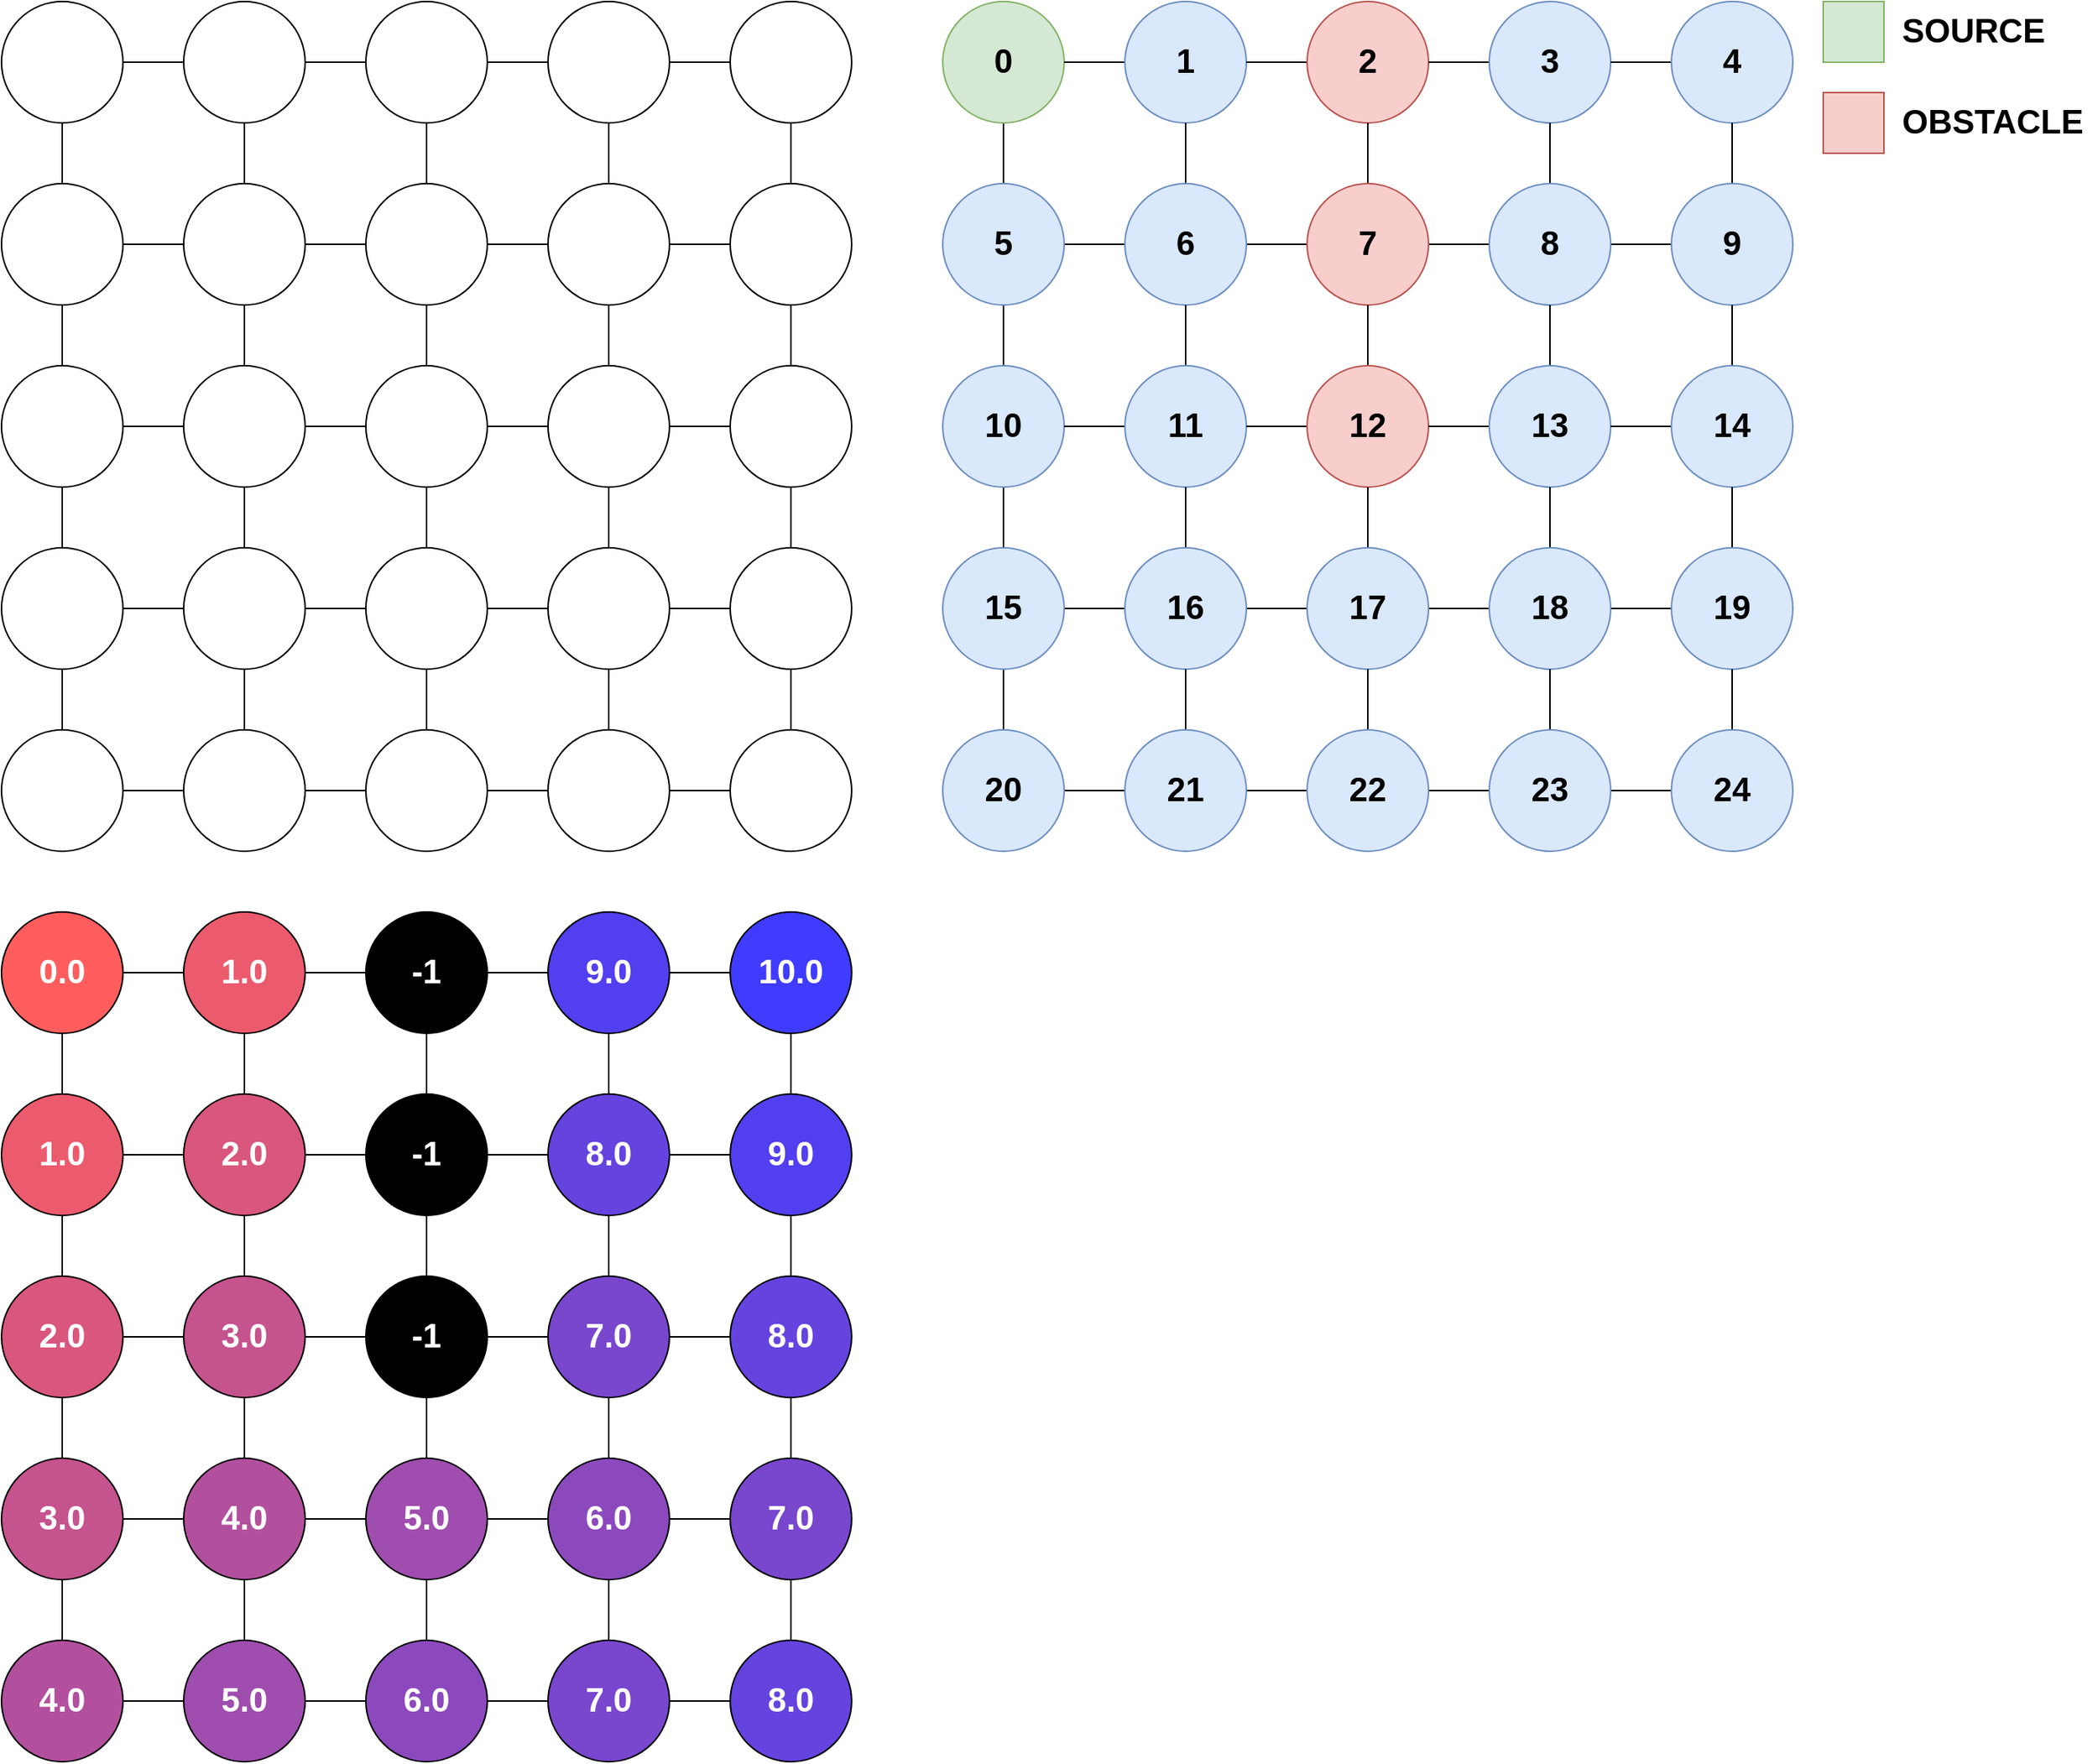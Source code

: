 <mxfile version="22.0.3" type="device">
  <diagram name="Page-1" id="qHODC6wVwx0QdkXmMvWe">
    <mxGraphModel dx="1434" dy="849" grid="1" gridSize="10" guides="1" tooltips="1" connect="1" arrows="1" fold="1" page="1" pageScale="1" pageWidth="850" pageHeight="1100" math="0" shadow="0">
      <root>
        <mxCell id="0" />
        <mxCell id="1" parent="0" />
        <mxCell id="HbMG0yRE9k60iJRPw7qJ-31" style="edgeStyle=orthogonalEdgeStyle;rounded=0;orthogonalLoop=1;jettySize=auto;html=1;endArrow=none;endFill=0;" edge="1" parent="1" source="HbMG0yRE9k60iJRPw7qJ-1" target="HbMG0yRE9k60iJRPw7qJ-6">
          <mxGeometry relative="1" as="geometry" />
        </mxCell>
        <mxCell id="HbMG0yRE9k60iJRPw7qJ-1" value="" style="ellipse;whiteSpace=wrap;html=1;aspect=fixed;" vertex="1" parent="1">
          <mxGeometry x="120" y="120" width="80" height="80" as="geometry" />
        </mxCell>
        <mxCell id="HbMG0yRE9k60iJRPw7qJ-46" style="edgeStyle=orthogonalEdgeStyle;rounded=0;orthogonalLoop=1;jettySize=auto;html=1;endArrow=none;endFill=0;" edge="1" parent="1" source="HbMG0yRE9k60iJRPw7qJ-2" target="HbMG0yRE9k60iJRPw7qJ-1">
          <mxGeometry relative="1" as="geometry" />
        </mxCell>
        <mxCell id="HbMG0yRE9k60iJRPw7qJ-2" value="" style="ellipse;whiteSpace=wrap;html=1;aspect=fixed;" vertex="1" parent="1">
          <mxGeometry x="240" y="120" width="80" height="80" as="geometry" />
        </mxCell>
        <mxCell id="HbMG0yRE9k60iJRPw7qJ-45" style="edgeStyle=orthogonalEdgeStyle;rounded=0;orthogonalLoop=1;jettySize=auto;html=1;endArrow=none;endFill=0;" edge="1" parent="1" source="HbMG0yRE9k60iJRPw7qJ-3" target="HbMG0yRE9k60iJRPw7qJ-2">
          <mxGeometry relative="1" as="geometry" />
        </mxCell>
        <mxCell id="HbMG0yRE9k60iJRPw7qJ-3" value="" style="ellipse;whiteSpace=wrap;html=1;aspect=fixed;" vertex="1" parent="1">
          <mxGeometry x="360" y="120" width="80" height="80" as="geometry" />
        </mxCell>
        <mxCell id="HbMG0yRE9k60iJRPw7qJ-44" style="edgeStyle=orthogonalEdgeStyle;rounded=0;orthogonalLoop=1;jettySize=auto;html=1;endArrow=none;endFill=0;" edge="1" parent="1" source="HbMG0yRE9k60iJRPw7qJ-4" target="HbMG0yRE9k60iJRPw7qJ-3">
          <mxGeometry relative="1" as="geometry" />
        </mxCell>
        <mxCell id="HbMG0yRE9k60iJRPw7qJ-4" value="" style="ellipse;whiteSpace=wrap;html=1;aspect=fixed;" vertex="1" parent="1">
          <mxGeometry x="480" y="120" width="80" height="80" as="geometry" />
        </mxCell>
        <mxCell id="HbMG0yRE9k60iJRPw7qJ-43" style="edgeStyle=orthogonalEdgeStyle;rounded=0;orthogonalLoop=1;jettySize=auto;html=1;endArrow=none;endFill=0;" edge="1" parent="1" source="HbMG0yRE9k60iJRPw7qJ-5" target="HbMG0yRE9k60iJRPw7qJ-4">
          <mxGeometry relative="1" as="geometry" />
        </mxCell>
        <mxCell id="HbMG0yRE9k60iJRPw7qJ-5" value="" style="ellipse;whiteSpace=wrap;html=1;aspect=fixed;" vertex="1" parent="1">
          <mxGeometry x="600" y="120" width="80" height="80" as="geometry" />
        </mxCell>
        <mxCell id="HbMG0yRE9k60iJRPw7qJ-32" style="edgeStyle=orthogonalEdgeStyle;rounded=0;orthogonalLoop=1;jettySize=auto;html=1;endArrow=none;endFill=0;" edge="1" parent="1" source="HbMG0yRE9k60iJRPw7qJ-6" target="HbMG0yRE9k60iJRPw7qJ-16">
          <mxGeometry relative="1" as="geometry" />
        </mxCell>
        <mxCell id="HbMG0yRE9k60iJRPw7qJ-47" style="edgeStyle=orthogonalEdgeStyle;rounded=0;orthogonalLoop=1;jettySize=auto;html=1;endArrow=none;endFill=0;" edge="1" parent="1" source="HbMG0yRE9k60iJRPw7qJ-6" target="HbMG0yRE9k60iJRPw7qJ-7">
          <mxGeometry relative="1" as="geometry" />
        </mxCell>
        <mxCell id="HbMG0yRE9k60iJRPw7qJ-6" value="" style="ellipse;whiteSpace=wrap;html=1;aspect=fixed;" vertex="1" parent="1">
          <mxGeometry x="120" y="240" width="80" height="80" as="geometry" />
        </mxCell>
        <mxCell id="HbMG0yRE9k60iJRPw7qJ-48" style="edgeStyle=orthogonalEdgeStyle;rounded=0;orthogonalLoop=1;jettySize=auto;html=1;endArrow=none;endFill=0;" edge="1" parent="1" source="HbMG0yRE9k60iJRPw7qJ-7" target="HbMG0yRE9k60iJRPw7qJ-8">
          <mxGeometry relative="1" as="geometry" />
        </mxCell>
        <mxCell id="HbMG0yRE9k60iJRPw7qJ-65" style="edgeStyle=orthogonalEdgeStyle;rounded=0;orthogonalLoop=1;jettySize=auto;html=1;endArrow=none;endFill=0;" edge="1" parent="1" source="HbMG0yRE9k60iJRPw7qJ-7" target="HbMG0yRE9k60iJRPw7qJ-2">
          <mxGeometry relative="1" as="geometry" />
        </mxCell>
        <mxCell id="HbMG0yRE9k60iJRPw7qJ-7" value="" style="ellipse;whiteSpace=wrap;html=1;aspect=fixed;" vertex="1" parent="1">
          <mxGeometry x="240" y="240" width="80" height="80" as="geometry" />
        </mxCell>
        <mxCell id="HbMG0yRE9k60iJRPw7qJ-49" style="edgeStyle=orthogonalEdgeStyle;rounded=0;orthogonalLoop=1;jettySize=auto;html=1;endArrow=none;endFill=0;" edge="1" parent="1" source="HbMG0yRE9k60iJRPw7qJ-8" target="HbMG0yRE9k60iJRPw7qJ-9">
          <mxGeometry relative="1" as="geometry" />
        </mxCell>
        <mxCell id="HbMG0yRE9k60iJRPw7qJ-66" style="edgeStyle=orthogonalEdgeStyle;rounded=0;orthogonalLoop=1;jettySize=auto;html=1;endArrow=none;endFill=0;" edge="1" parent="1" source="HbMG0yRE9k60iJRPw7qJ-8" target="HbMG0yRE9k60iJRPw7qJ-3">
          <mxGeometry relative="1" as="geometry" />
        </mxCell>
        <mxCell id="HbMG0yRE9k60iJRPw7qJ-8" value="" style="ellipse;whiteSpace=wrap;html=1;aspect=fixed;" vertex="1" parent="1">
          <mxGeometry x="360" y="240" width="80" height="80" as="geometry" />
        </mxCell>
        <mxCell id="HbMG0yRE9k60iJRPw7qJ-50" style="edgeStyle=orthogonalEdgeStyle;rounded=0;orthogonalLoop=1;jettySize=auto;html=1;endArrow=none;endFill=0;" edge="1" parent="1" source="HbMG0yRE9k60iJRPw7qJ-9" target="HbMG0yRE9k60iJRPw7qJ-10">
          <mxGeometry relative="1" as="geometry" />
        </mxCell>
        <mxCell id="HbMG0yRE9k60iJRPw7qJ-71" style="edgeStyle=orthogonalEdgeStyle;rounded=0;orthogonalLoop=1;jettySize=auto;html=1;endArrow=none;endFill=0;" edge="1" parent="1" source="HbMG0yRE9k60iJRPw7qJ-9" target="HbMG0yRE9k60iJRPw7qJ-4">
          <mxGeometry relative="1" as="geometry" />
        </mxCell>
        <mxCell id="HbMG0yRE9k60iJRPw7qJ-9" value="" style="ellipse;whiteSpace=wrap;html=1;aspect=fixed;" vertex="1" parent="1">
          <mxGeometry x="480" y="240" width="80" height="80" as="geometry" />
        </mxCell>
        <mxCell id="HbMG0yRE9k60iJRPw7qJ-42" style="edgeStyle=orthogonalEdgeStyle;rounded=0;orthogonalLoop=1;jettySize=auto;html=1;endArrow=none;endFill=0;" edge="1" parent="1" source="HbMG0yRE9k60iJRPw7qJ-10" target="HbMG0yRE9k60iJRPw7qJ-5">
          <mxGeometry relative="1" as="geometry" />
        </mxCell>
        <mxCell id="HbMG0yRE9k60iJRPw7qJ-10" value="" style="ellipse;whiteSpace=wrap;html=1;aspect=fixed;" vertex="1" parent="1">
          <mxGeometry x="600" y="240" width="80" height="80" as="geometry" />
        </mxCell>
        <mxCell id="HbMG0yRE9k60iJRPw7qJ-33" style="edgeStyle=orthogonalEdgeStyle;rounded=0;orthogonalLoop=1;jettySize=auto;html=1;entryX=0.5;entryY=0;entryDx=0;entryDy=0;endArrow=none;endFill=0;" edge="1" parent="1" source="HbMG0yRE9k60iJRPw7qJ-16" target="HbMG0yRE9k60iJRPw7qJ-21">
          <mxGeometry relative="1" as="geometry" />
        </mxCell>
        <mxCell id="HbMG0yRE9k60iJRPw7qJ-16" value="" style="ellipse;whiteSpace=wrap;html=1;aspect=fixed;" vertex="1" parent="1">
          <mxGeometry x="120" y="360" width="80" height="80" as="geometry" />
        </mxCell>
        <mxCell id="HbMG0yRE9k60iJRPw7qJ-55" style="edgeStyle=orthogonalEdgeStyle;rounded=0;orthogonalLoop=1;jettySize=auto;html=1;endArrow=none;endFill=0;" edge="1" parent="1" source="HbMG0yRE9k60iJRPw7qJ-17" target="HbMG0yRE9k60iJRPw7qJ-16">
          <mxGeometry relative="1" as="geometry" />
        </mxCell>
        <mxCell id="HbMG0yRE9k60iJRPw7qJ-64" style="edgeStyle=orthogonalEdgeStyle;rounded=0;orthogonalLoop=1;jettySize=auto;html=1;endArrow=none;endFill=0;" edge="1" parent="1" source="HbMG0yRE9k60iJRPw7qJ-17" target="HbMG0yRE9k60iJRPw7qJ-7">
          <mxGeometry relative="1" as="geometry" />
        </mxCell>
        <mxCell id="HbMG0yRE9k60iJRPw7qJ-17" value="" style="ellipse;whiteSpace=wrap;html=1;aspect=fixed;" vertex="1" parent="1">
          <mxGeometry x="240" y="360" width="80" height="80" as="geometry" />
        </mxCell>
        <mxCell id="HbMG0yRE9k60iJRPw7qJ-54" style="edgeStyle=orthogonalEdgeStyle;rounded=0;orthogonalLoop=1;jettySize=auto;html=1;endArrow=none;endFill=0;" edge="1" parent="1" source="HbMG0yRE9k60iJRPw7qJ-18" target="HbMG0yRE9k60iJRPw7qJ-17">
          <mxGeometry relative="1" as="geometry" />
        </mxCell>
        <mxCell id="HbMG0yRE9k60iJRPw7qJ-67" style="edgeStyle=orthogonalEdgeStyle;rounded=0;orthogonalLoop=1;jettySize=auto;html=1;endArrow=none;endFill=0;" edge="1" parent="1" source="HbMG0yRE9k60iJRPw7qJ-18" target="HbMG0yRE9k60iJRPw7qJ-8">
          <mxGeometry relative="1" as="geometry" />
        </mxCell>
        <mxCell id="HbMG0yRE9k60iJRPw7qJ-18" value="" style="ellipse;whiteSpace=wrap;html=1;aspect=fixed;" vertex="1" parent="1">
          <mxGeometry x="360" y="360" width="80" height="80" as="geometry" />
        </mxCell>
        <mxCell id="HbMG0yRE9k60iJRPw7qJ-53" style="edgeStyle=orthogonalEdgeStyle;rounded=0;orthogonalLoop=1;jettySize=auto;html=1;endArrow=none;endFill=0;" edge="1" parent="1" source="HbMG0yRE9k60iJRPw7qJ-19" target="HbMG0yRE9k60iJRPw7qJ-18">
          <mxGeometry relative="1" as="geometry" />
        </mxCell>
        <mxCell id="HbMG0yRE9k60iJRPw7qJ-70" style="edgeStyle=orthogonalEdgeStyle;rounded=0;orthogonalLoop=1;jettySize=auto;html=1;endArrow=none;endFill=0;" edge="1" parent="1" source="HbMG0yRE9k60iJRPw7qJ-19" target="HbMG0yRE9k60iJRPw7qJ-9">
          <mxGeometry relative="1" as="geometry" />
        </mxCell>
        <mxCell id="HbMG0yRE9k60iJRPw7qJ-19" value="" style="ellipse;whiteSpace=wrap;html=1;aspect=fixed;" vertex="1" parent="1">
          <mxGeometry x="480" y="360" width="80" height="80" as="geometry" />
        </mxCell>
        <mxCell id="HbMG0yRE9k60iJRPw7qJ-41" style="edgeStyle=orthogonalEdgeStyle;rounded=0;orthogonalLoop=1;jettySize=auto;html=1;endArrow=none;endFill=0;" edge="1" parent="1" source="HbMG0yRE9k60iJRPw7qJ-20" target="HbMG0yRE9k60iJRPw7qJ-10">
          <mxGeometry relative="1" as="geometry" />
        </mxCell>
        <mxCell id="HbMG0yRE9k60iJRPw7qJ-52" style="edgeStyle=orthogonalEdgeStyle;rounded=0;orthogonalLoop=1;jettySize=auto;html=1;endArrow=none;endFill=0;" edge="1" parent="1" source="HbMG0yRE9k60iJRPw7qJ-20" target="HbMG0yRE9k60iJRPw7qJ-19">
          <mxGeometry relative="1" as="geometry" />
        </mxCell>
        <mxCell id="HbMG0yRE9k60iJRPw7qJ-20" value="" style="ellipse;whiteSpace=wrap;html=1;aspect=fixed;" vertex="1" parent="1">
          <mxGeometry x="600" y="360" width="80" height="80" as="geometry" />
        </mxCell>
        <mxCell id="HbMG0yRE9k60iJRPw7qJ-34" style="edgeStyle=orthogonalEdgeStyle;rounded=0;orthogonalLoop=1;jettySize=auto;html=1;endArrow=none;endFill=0;" edge="1" parent="1" source="HbMG0yRE9k60iJRPw7qJ-21" target="HbMG0yRE9k60iJRPw7qJ-26">
          <mxGeometry relative="1" as="geometry" />
        </mxCell>
        <mxCell id="HbMG0yRE9k60iJRPw7qJ-56" style="edgeStyle=orthogonalEdgeStyle;rounded=0;orthogonalLoop=1;jettySize=auto;html=1;endArrow=none;endFill=0;" edge="1" parent="1" source="HbMG0yRE9k60iJRPw7qJ-21" target="HbMG0yRE9k60iJRPw7qJ-22">
          <mxGeometry relative="1" as="geometry" />
        </mxCell>
        <mxCell id="HbMG0yRE9k60iJRPw7qJ-21" value="" style="ellipse;whiteSpace=wrap;html=1;aspect=fixed;" vertex="1" parent="1">
          <mxGeometry x="120" y="480" width="80" height="80" as="geometry" />
        </mxCell>
        <mxCell id="HbMG0yRE9k60iJRPw7qJ-57" style="edgeStyle=orthogonalEdgeStyle;rounded=0;orthogonalLoop=1;jettySize=auto;html=1;endArrow=none;endFill=0;" edge="1" parent="1" source="HbMG0yRE9k60iJRPw7qJ-22" target="HbMG0yRE9k60iJRPw7qJ-23">
          <mxGeometry relative="1" as="geometry" />
        </mxCell>
        <mxCell id="HbMG0yRE9k60iJRPw7qJ-63" style="edgeStyle=orthogonalEdgeStyle;rounded=0;orthogonalLoop=1;jettySize=auto;html=1;endArrow=none;endFill=0;" edge="1" parent="1" source="HbMG0yRE9k60iJRPw7qJ-22" target="HbMG0yRE9k60iJRPw7qJ-17">
          <mxGeometry relative="1" as="geometry" />
        </mxCell>
        <mxCell id="HbMG0yRE9k60iJRPw7qJ-22" value="" style="ellipse;whiteSpace=wrap;html=1;aspect=fixed;" vertex="1" parent="1">
          <mxGeometry x="240" y="480" width="80" height="80" as="geometry" />
        </mxCell>
        <mxCell id="HbMG0yRE9k60iJRPw7qJ-58" style="edgeStyle=orthogonalEdgeStyle;rounded=0;orthogonalLoop=1;jettySize=auto;html=1;entryX=0;entryY=0.5;entryDx=0;entryDy=0;endArrow=none;endFill=0;" edge="1" parent="1" source="HbMG0yRE9k60iJRPw7qJ-23" target="HbMG0yRE9k60iJRPw7qJ-24">
          <mxGeometry relative="1" as="geometry" />
        </mxCell>
        <mxCell id="HbMG0yRE9k60iJRPw7qJ-68" style="edgeStyle=orthogonalEdgeStyle;rounded=0;orthogonalLoop=1;jettySize=auto;html=1;endArrow=none;endFill=0;" edge="1" parent="1" source="HbMG0yRE9k60iJRPw7qJ-23" target="HbMG0yRE9k60iJRPw7qJ-18">
          <mxGeometry relative="1" as="geometry" />
        </mxCell>
        <mxCell id="HbMG0yRE9k60iJRPw7qJ-23" value="" style="ellipse;whiteSpace=wrap;html=1;aspect=fixed;" vertex="1" parent="1">
          <mxGeometry x="360" y="480" width="80" height="80" as="geometry" />
        </mxCell>
        <mxCell id="HbMG0yRE9k60iJRPw7qJ-59" style="edgeStyle=orthogonalEdgeStyle;rounded=0;orthogonalLoop=1;jettySize=auto;html=1;endArrow=none;endFill=0;" edge="1" parent="1" source="HbMG0yRE9k60iJRPw7qJ-24" target="HbMG0yRE9k60iJRPw7qJ-25">
          <mxGeometry relative="1" as="geometry" />
        </mxCell>
        <mxCell id="HbMG0yRE9k60iJRPw7qJ-69" style="edgeStyle=orthogonalEdgeStyle;rounded=0;orthogonalLoop=1;jettySize=auto;html=1;endArrow=none;endFill=0;" edge="1" parent="1" source="HbMG0yRE9k60iJRPw7qJ-24" target="HbMG0yRE9k60iJRPw7qJ-19">
          <mxGeometry relative="1" as="geometry" />
        </mxCell>
        <mxCell id="HbMG0yRE9k60iJRPw7qJ-24" value="" style="ellipse;whiteSpace=wrap;html=1;aspect=fixed;" vertex="1" parent="1">
          <mxGeometry x="480" y="480" width="80" height="80" as="geometry" />
        </mxCell>
        <mxCell id="HbMG0yRE9k60iJRPw7qJ-40" style="edgeStyle=orthogonalEdgeStyle;rounded=0;orthogonalLoop=1;jettySize=auto;html=1;endArrow=none;endFill=0;" edge="1" parent="1" source="HbMG0yRE9k60iJRPw7qJ-25" target="HbMG0yRE9k60iJRPw7qJ-20">
          <mxGeometry relative="1" as="geometry" />
        </mxCell>
        <mxCell id="HbMG0yRE9k60iJRPw7qJ-25" value="" style="ellipse;whiteSpace=wrap;html=1;aspect=fixed;" vertex="1" parent="1">
          <mxGeometry x="600" y="480" width="80" height="80" as="geometry" />
        </mxCell>
        <mxCell id="HbMG0yRE9k60iJRPw7qJ-35" style="edgeStyle=orthogonalEdgeStyle;rounded=0;orthogonalLoop=1;jettySize=auto;html=1;endArrow=none;endFill=0;" edge="1" parent="1" source="HbMG0yRE9k60iJRPw7qJ-26" target="HbMG0yRE9k60iJRPw7qJ-27">
          <mxGeometry relative="1" as="geometry" />
        </mxCell>
        <mxCell id="HbMG0yRE9k60iJRPw7qJ-26" value="" style="ellipse;whiteSpace=wrap;html=1;aspect=fixed;" vertex="1" parent="1">
          <mxGeometry x="120" y="600" width="80" height="80" as="geometry" />
        </mxCell>
        <mxCell id="HbMG0yRE9k60iJRPw7qJ-36" style="edgeStyle=orthogonalEdgeStyle;rounded=0;orthogonalLoop=1;jettySize=auto;html=1;endArrow=none;endFill=0;" edge="1" parent="1" source="HbMG0yRE9k60iJRPw7qJ-27" target="HbMG0yRE9k60iJRPw7qJ-28">
          <mxGeometry relative="1" as="geometry" />
        </mxCell>
        <mxCell id="HbMG0yRE9k60iJRPw7qJ-62" style="edgeStyle=orthogonalEdgeStyle;rounded=0;orthogonalLoop=1;jettySize=auto;html=1;endArrow=none;endFill=0;" edge="1" parent="1" source="HbMG0yRE9k60iJRPw7qJ-27" target="HbMG0yRE9k60iJRPw7qJ-22">
          <mxGeometry relative="1" as="geometry" />
        </mxCell>
        <mxCell id="HbMG0yRE9k60iJRPw7qJ-27" value="" style="ellipse;whiteSpace=wrap;html=1;aspect=fixed;" vertex="1" parent="1">
          <mxGeometry x="240" y="600" width="80" height="80" as="geometry" />
        </mxCell>
        <mxCell id="HbMG0yRE9k60iJRPw7qJ-37" style="edgeStyle=orthogonalEdgeStyle;rounded=0;orthogonalLoop=1;jettySize=auto;html=1;endArrow=none;endFill=0;" edge="1" parent="1" source="HbMG0yRE9k60iJRPw7qJ-28" target="HbMG0yRE9k60iJRPw7qJ-29">
          <mxGeometry relative="1" as="geometry" />
        </mxCell>
        <mxCell id="HbMG0yRE9k60iJRPw7qJ-61" style="edgeStyle=orthogonalEdgeStyle;rounded=0;orthogonalLoop=1;jettySize=auto;html=1;endArrow=none;endFill=0;" edge="1" parent="1" source="HbMG0yRE9k60iJRPw7qJ-28" target="HbMG0yRE9k60iJRPw7qJ-23">
          <mxGeometry relative="1" as="geometry" />
        </mxCell>
        <mxCell id="HbMG0yRE9k60iJRPw7qJ-28" value="" style="ellipse;whiteSpace=wrap;html=1;aspect=fixed;" vertex="1" parent="1">
          <mxGeometry x="360" y="600" width="80" height="80" as="geometry" />
        </mxCell>
        <mxCell id="HbMG0yRE9k60iJRPw7qJ-38" style="edgeStyle=orthogonalEdgeStyle;rounded=0;orthogonalLoop=1;jettySize=auto;html=1;endArrow=none;endFill=0;" edge="1" parent="1" source="HbMG0yRE9k60iJRPw7qJ-29" target="HbMG0yRE9k60iJRPw7qJ-30">
          <mxGeometry relative="1" as="geometry" />
        </mxCell>
        <mxCell id="HbMG0yRE9k60iJRPw7qJ-60" style="edgeStyle=orthogonalEdgeStyle;rounded=0;orthogonalLoop=1;jettySize=auto;html=1;endArrow=none;endFill=0;" edge="1" parent="1" source="HbMG0yRE9k60iJRPw7qJ-29" target="HbMG0yRE9k60iJRPw7qJ-24">
          <mxGeometry relative="1" as="geometry" />
        </mxCell>
        <mxCell id="HbMG0yRE9k60iJRPw7qJ-29" value="" style="ellipse;whiteSpace=wrap;html=1;aspect=fixed;" vertex="1" parent="1">
          <mxGeometry x="480" y="600" width="80" height="80" as="geometry" />
        </mxCell>
        <mxCell id="HbMG0yRE9k60iJRPw7qJ-39" style="edgeStyle=orthogonalEdgeStyle;rounded=0;orthogonalLoop=1;jettySize=auto;html=1;endArrow=none;endFill=0;" edge="1" parent="1" source="HbMG0yRE9k60iJRPw7qJ-30" target="HbMG0yRE9k60iJRPw7qJ-25">
          <mxGeometry relative="1" as="geometry" />
        </mxCell>
        <mxCell id="HbMG0yRE9k60iJRPw7qJ-30" value="" style="ellipse;whiteSpace=wrap;html=1;aspect=fixed;" vertex="1" parent="1">
          <mxGeometry x="600" y="600" width="80" height="80" as="geometry" />
        </mxCell>
        <mxCell id="HbMG0yRE9k60iJRPw7qJ-72" style="edgeStyle=orthogonalEdgeStyle;rounded=0;orthogonalLoop=1;jettySize=auto;html=1;endArrow=none;endFill=0;fontStyle=1;fontSize=22;" edge="1" parent="1" source="HbMG0yRE9k60iJRPw7qJ-73" target="HbMG0yRE9k60iJRPw7qJ-84">
          <mxGeometry relative="1" as="geometry" />
        </mxCell>
        <mxCell id="HbMG0yRE9k60iJRPw7qJ-73" value="0" style="ellipse;whiteSpace=wrap;html=1;aspect=fixed;fontStyle=1;fontSize=22;fillColor=#D5E8D4;strokeColor=#82b366;" vertex="1" parent="1">
          <mxGeometry x="740" y="120" width="80" height="80" as="geometry" />
        </mxCell>
        <mxCell id="HbMG0yRE9k60iJRPw7qJ-74" style="edgeStyle=orthogonalEdgeStyle;rounded=0;orthogonalLoop=1;jettySize=auto;html=1;endArrow=none;endFill=0;fontStyle=1;fontSize=22;" edge="1" parent="1" source="HbMG0yRE9k60iJRPw7qJ-75" target="HbMG0yRE9k60iJRPw7qJ-73">
          <mxGeometry relative="1" as="geometry" />
        </mxCell>
        <mxCell id="HbMG0yRE9k60iJRPw7qJ-75" value="1" style="ellipse;whiteSpace=wrap;html=1;aspect=fixed;fontStyle=1;fontSize=22;fillColor=#dae8fc;strokeColor=#6c8ebf;" vertex="1" parent="1">
          <mxGeometry x="860" y="120" width="80" height="80" as="geometry" />
        </mxCell>
        <mxCell id="HbMG0yRE9k60iJRPw7qJ-76" style="edgeStyle=orthogonalEdgeStyle;rounded=0;orthogonalLoop=1;jettySize=auto;html=1;endArrow=none;endFill=0;fontStyle=1;fontSize=22;" edge="1" parent="1" source="HbMG0yRE9k60iJRPw7qJ-77" target="HbMG0yRE9k60iJRPw7qJ-75">
          <mxGeometry relative="1" as="geometry" />
        </mxCell>
        <mxCell id="HbMG0yRE9k60iJRPw7qJ-77" value="2" style="ellipse;whiteSpace=wrap;html=1;aspect=fixed;fontStyle=1;fontSize=22;fillColor=#f8cecc;strokeColor=#b85450;" vertex="1" parent="1">
          <mxGeometry x="980" y="120" width="80" height="80" as="geometry" />
        </mxCell>
        <mxCell id="HbMG0yRE9k60iJRPw7qJ-78" style="edgeStyle=orthogonalEdgeStyle;rounded=0;orthogonalLoop=1;jettySize=auto;html=1;endArrow=none;endFill=0;fontStyle=1;fontSize=22;" edge="1" parent="1" source="HbMG0yRE9k60iJRPw7qJ-79" target="HbMG0yRE9k60iJRPw7qJ-77">
          <mxGeometry relative="1" as="geometry" />
        </mxCell>
        <mxCell id="HbMG0yRE9k60iJRPw7qJ-79" value="3" style="ellipse;whiteSpace=wrap;html=1;aspect=fixed;fontStyle=1;fontSize=22;fillColor=#dae8fc;strokeColor=#6c8ebf;" vertex="1" parent="1">
          <mxGeometry x="1100" y="120" width="80" height="80" as="geometry" />
        </mxCell>
        <mxCell id="HbMG0yRE9k60iJRPw7qJ-80" style="edgeStyle=orthogonalEdgeStyle;rounded=0;orthogonalLoop=1;jettySize=auto;html=1;endArrow=none;endFill=0;fontStyle=1;fontSize=22;" edge="1" parent="1" source="HbMG0yRE9k60iJRPw7qJ-81" target="HbMG0yRE9k60iJRPw7qJ-79">
          <mxGeometry relative="1" as="geometry" />
        </mxCell>
        <mxCell id="HbMG0yRE9k60iJRPw7qJ-81" value="4" style="ellipse;whiteSpace=wrap;html=1;aspect=fixed;fontStyle=1;fontSize=22;fillColor=#DAE8FC;strokeColor=#6c8ebf;" vertex="1" parent="1">
          <mxGeometry x="1220" y="120" width="80" height="80" as="geometry" />
        </mxCell>
        <mxCell id="HbMG0yRE9k60iJRPw7qJ-82" style="edgeStyle=orthogonalEdgeStyle;rounded=0;orthogonalLoop=1;jettySize=auto;html=1;endArrow=none;endFill=0;fontStyle=1;fontSize=22;" edge="1" parent="1" source="HbMG0yRE9k60iJRPw7qJ-84" target="HbMG0yRE9k60iJRPw7qJ-97">
          <mxGeometry relative="1" as="geometry" />
        </mxCell>
        <mxCell id="HbMG0yRE9k60iJRPw7qJ-83" style="edgeStyle=orthogonalEdgeStyle;rounded=0;orthogonalLoop=1;jettySize=auto;html=1;endArrow=none;endFill=0;fontStyle=1;fontSize=22;" edge="1" parent="1" source="HbMG0yRE9k60iJRPw7qJ-84" target="HbMG0yRE9k60iJRPw7qJ-87">
          <mxGeometry relative="1" as="geometry" />
        </mxCell>
        <mxCell id="HbMG0yRE9k60iJRPw7qJ-84" value="5" style="ellipse;whiteSpace=wrap;html=1;aspect=fixed;fontStyle=1;fontSize=22;fillColor=#dae8fc;strokeColor=#6c8ebf;" vertex="1" parent="1">
          <mxGeometry x="740" y="240" width="80" height="80" as="geometry" />
        </mxCell>
        <mxCell id="HbMG0yRE9k60iJRPw7qJ-85" style="edgeStyle=orthogonalEdgeStyle;rounded=0;orthogonalLoop=1;jettySize=auto;html=1;endArrow=none;endFill=0;fontStyle=1;fontSize=22;" edge="1" parent="1" source="HbMG0yRE9k60iJRPw7qJ-87" target="HbMG0yRE9k60iJRPw7qJ-90">
          <mxGeometry relative="1" as="geometry" />
        </mxCell>
        <mxCell id="HbMG0yRE9k60iJRPw7qJ-86" style="edgeStyle=orthogonalEdgeStyle;rounded=0;orthogonalLoop=1;jettySize=auto;html=1;endArrow=none;endFill=0;fontStyle=1;fontSize=22;" edge="1" parent="1" source="HbMG0yRE9k60iJRPw7qJ-87" target="HbMG0yRE9k60iJRPw7qJ-75">
          <mxGeometry relative="1" as="geometry" />
        </mxCell>
        <mxCell id="HbMG0yRE9k60iJRPw7qJ-87" value="6" style="ellipse;whiteSpace=wrap;html=1;aspect=fixed;fontStyle=1;fontSize=22;fillColor=#dae8fc;strokeColor=#6c8ebf;" vertex="1" parent="1">
          <mxGeometry x="860" y="240" width="80" height="80" as="geometry" />
        </mxCell>
        <mxCell id="HbMG0yRE9k60iJRPw7qJ-88" style="edgeStyle=orthogonalEdgeStyle;rounded=0;orthogonalLoop=1;jettySize=auto;html=1;endArrow=none;endFill=0;fontStyle=1;fontSize=22;" edge="1" parent="1" source="HbMG0yRE9k60iJRPw7qJ-90" target="HbMG0yRE9k60iJRPw7qJ-93">
          <mxGeometry relative="1" as="geometry" />
        </mxCell>
        <mxCell id="HbMG0yRE9k60iJRPw7qJ-89" style="edgeStyle=orthogonalEdgeStyle;rounded=0;orthogonalLoop=1;jettySize=auto;html=1;endArrow=none;endFill=0;fontStyle=1;fontSize=22;" edge="1" parent="1" source="HbMG0yRE9k60iJRPw7qJ-90" target="HbMG0yRE9k60iJRPw7qJ-77">
          <mxGeometry relative="1" as="geometry" />
        </mxCell>
        <mxCell id="HbMG0yRE9k60iJRPw7qJ-90" value="7" style="ellipse;whiteSpace=wrap;html=1;aspect=fixed;fontStyle=1;fontSize=22;fillColor=#f8cecc;strokeColor=#b85450;" vertex="1" parent="1">
          <mxGeometry x="980" y="240" width="80" height="80" as="geometry" />
        </mxCell>
        <mxCell id="HbMG0yRE9k60iJRPw7qJ-91" style="edgeStyle=orthogonalEdgeStyle;rounded=0;orthogonalLoop=1;jettySize=auto;html=1;endArrow=none;endFill=0;fontStyle=1;fontSize=22;" edge="1" parent="1" source="HbMG0yRE9k60iJRPw7qJ-93" target="HbMG0yRE9k60iJRPw7qJ-95">
          <mxGeometry relative="1" as="geometry" />
        </mxCell>
        <mxCell id="HbMG0yRE9k60iJRPw7qJ-92" style="edgeStyle=orthogonalEdgeStyle;rounded=0;orthogonalLoop=1;jettySize=auto;html=1;endArrow=none;endFill=0;fontStyle=1;fontSize=22;" edge="1" parent="1" source="HbMG0yRE9k60iJRPw7qJ-93" target="HbMG0yRE9k60iJRPw7qJ-79">
          <mxGeometry relative="1" as="geometry" />
        </mxCell>
        <mxCell id="HbMG0yRE9k60iJRPw7qJ-93" value="8" style="ellipse;whiteSpace=wrap;html=1;aspect=fixed;fontStyle=1;fontSize=22;fillColor=#dae8fc;strokeColor=#6c8ebf;" vertex="1" parent="1">
          <mxGeometry x="1100" y="240" width="80" height="80" as="geometry" />
        </mxCell>
        <mxCell id="HbMG0yRE9k60iJRPw7qJ-94" style="edgeStyle=orthogonalEdgeStyle;rounded=0;orthogonalLoop=1;jettySize=auto;html=1;endArrow=none;endFill=0;fontStyle=1;fontSize=22;" edge="1" parent="1" source="HbMG0yRE9k60iJRPw7qJ-95" target="HbMG0yRE9k60iJRPw7qJ-81">
          <mxGeometry relative="1" as="geometry" />
        </mxCell>
        <mxCell id="HbMG0yRE9k60iJRPw7qJ-95" value="9" style="ellipse;whiteSpace=wrap;html=1;aspect=fixed;fontStyle=1;fontSize=22;fillColor=#dae8fc;strokeColor=#6c8ebf;" vertex="1" parent="1">
          <mxGeometry x="1220" y="240" width="80" height="80" as="geometry" />
        </mxCell>
        <mxCell id="HbMG0yRE9k60iJRPw7qJ-96" style="edgeStyle=orthogonalEdgeStyle;rounded=0;orthogonalLoop=1;jettySize=auto;html=1;entryX=0.5;entryY=0;entryDx=0;entryDy=0;endArrow=none;endFill=0;fontStyle=1;fontSize=22;" edge="1" parent="1" source="HbMG0yRE9k60iJRPw7qJ-97" target="HbMG0yRE9k60iJRPw7qJ-112">
          <mxGeometry relative="1" as="geometry" />
        </mxCell>
        <mxCell id="HbMG0yRE9k60iJRPw7qJ-97" value="10" style="ellipse;whiteSpace=wrap;html=1;aspect=fixed;fontStyle=1;fontSize=22;fillColor=#dae8fc;strokeColor=#6c8ebf;" vertex="1" parent="1">
          <mxGeometry x="740" y="360" width="80" height="80" as="geometry" />
        </mxCell>
        <mxCell id="HbMG0yRE9k60iJRPw7qJ-98" style="edgeStyle=orthogonalEdgeStyle;rounded=0;orthogonalLoop=1;jettySize=auto;html=1;endArrow=none;endFill=0;fontStyle=1;fontSize=22;" edge="1" parent="1" source="HbMG0yRE9k60iJRPw7qJ-100" target="HbMG0yRE9k60iJRPw7qJ-97">
          <mxGeometry relative="1" as="geometry" />
        </mxCell>
        <mxCell id="HbMG0yRE9k60iJRPw7qJ-99" style="edgeStyle=orthogonalEdgeStyle;rounded=0;orthogonalLoop=1;jettySize=auto;html=1;endArrow=none;endFill=0;fontStyle=1;fontSize=22;" edge="1" parent="1" source="HbMG0yRE9k60iJRPw7qJ-100" target="HbMG0yRE9k60iJRPw7qJ-87">
          <mxGeometry relative="1" as="geometry" />
        </mxCell>
        <mxCell id="HbMG0yRE9k60iJRPw7qJ-100" value="11" style="ellipse;whiteSpace=wrap;html=1;aspect=fixed;fontStyle=1;fontSize=22;fillColor=#dae8fc;strokeColor=#6c8ebf;" vertex="1" parent="1">
          <mxGeometry x="860" y="360" width="80" height="80" as="geometry" />
        </mxCell>
        <mxCell id="HbMG0yRE9k60iJRPw7qJ-101" style="edgeStyle=orthogonalEdgeStyle;rounded=0;orthogonalLoop=1;jettySize=auto;html=1;endArrow=none;endFill=0;fontStyle=1;fontSize=22;" edge="1" parent="1" source="HbMG0yRE9k60iJRPw7qJ-103" target="HbMG0yRE9k60iJRPw7qJ-100">
          <mxGeometry relative="1" as="geometry" />
        </mxCell>
        <mxCell id="HbMG0yRE9k60iJRPw7qJ-102" style="edgeStyle=orthogonalEdgeStyle;rounded=0;orthogonalLoop=1;jettySize=auto;html=1;endArrow=none;endFill=0;fontStyle=1;fontSize=22;" edge="1" parent="1" source="HbMG0yRE9k60iJRPw7qJ-103" target="HbMG0yRE9k60iJRPw7qJ-90">
          <mxGeometry relative="1" as="geometry" />
        </mxCell>
        <mxCell id="HbMG0yRE9k60iJRPw7qJ-103" value="12" style="ellipse;whiteSpace=wrap;html=1;aspect=fixed;fontStyle=1;fontSize=22;fillColor=#f8cecc;strokeColor=#b85450;" vertex="1" parent="1">
          <mxGeometry x="980" y="360" width="80" height="80" as="geometry" />
        </mxCell>
        <mxCell id="HbMG0yRE9k60iJRPw7qJ-104" style="edgeStyle=orthogonalEdgeStyle;rounded=0;orthogonalLoop=1;jettySize=auto;html=1;endArrow=none;endFill=0;fontStyle=1;fontSize=22;" edge="1" parent="1" source="HbMG0yRE9k60iJRPw7qJ-106" target="HbMG0yRE9k60iJRPw7qJ-103">
          <mxGeometry relative="1" as="geometry" />
        </mxCell>
        <mxCell id="HbMG0yRE9k60iJRPw7qJ-105" style="edgeStyle=orthogonalEdgeStyle;rounded=0;orthogonalLoop=1;jettySize=auto;html=1;endArrow=none;endFill=0;fontStyle=1;fontSize=22;" edge="1" parent="1" source="HbMG0yRE9k60iJRPw7qJ-106" target="HbMG0yRE9k60iJRPw7qJ-93">
          <mxGeometry relative="1" as="geometry" />
        </mxCell>
        <mxCell id="HbMG0yRE9k60iJRPw7qJ-106" value="13" style="ellipse;whiteSpace=wrap;html=1;aspect=fixed;fontStyle=1;fontSize=22;fillColor=#dae8fc;strokeColor=#6c8ebf;" vertex="1" parent="1">
          <mxGeometry x="1100" y="360" width="80" height="80" as="geometry" />
        </mxCell>
        <mxCell id="HbMG0yRE9k60iJRPw7qJ-107" style="edgeStyle=orthogonalEdgeStyle;rounded=0;orthogonalLoop=1;jettySize=auto;html=1;endArrow=none;endFill=0;fontStyle=1;fontSize=22;" edge="1" parent="1" source="HbMG0yRE9k60iJRPw7qJ-109" target="HbMG0yRE9k60iJRPw7qJ-95">
          <mxGeometry relative="1" as="geometry" />
        </mxCell>
        <mxCell id="HbMG0yRE9k60iJRPw7qJ-108" style="edgeStyle=orthogonalEdgeStyle;rounded=0;orthogonalLoop=1;jettySize=auto;html=1;endArrow=none;endFill=0;fontStyle=1;fontSize=22;" edge="1" parent="1" source="HbMG0yRE9k60iJRPw7qJ-109" target="HbMG0yRE9k60iJRPw7qJ-106">
          <mxGeometry relative="1" as="geometry" />
        </mxCell>
        <mxCell id="HbMG0yRE9k60iJRPw7qJ-109" value="14" style="ellipse;whiteSpace=wrap;html=1;aspect=fixed;fontStyle=1;fontSize=22;fillColor=#dae8fc;strokeColor=#6c8ebf;" vertex="1" parent="1">
          <mxGeometry x="1220" y="360" width="80" height="80" as="geometry" />
        </mxCell>
        <mxCell id="HbMG0yRE9k60iJRPw7qJ-110" style="edgeStyle=orthogonalEdgeStyle;rounded=0;orthogonalLoop=1;jettySize=auto;html=1;endArrow=none;endFill=0;fontStyle=1;fontSize=22;" edge="1" parent="1" source="HbMG0yRE9k60iJRPw7qJ-112" target="HbMG0yRE9k60iJRPw7qJ-125">
          <mxGeometry relative="1" as="geometry" />
        </mxCell>
        <mxCell id="HbMG0yRE9k60iJRPw7qJ-111" style="edgeStyle=orthogonalEdgeStyle;rounded=0;orthogonalLoop=1;jettySize=auto;html=1;endArrow=none;endFill=0;fontStyle=1;fontSize=22;" edge="1" parent="1" source="HbMG0yRE9k60iJRPw7qJ-112" target="HbMG0yRE9k60iJRPw7qJ-115">
          <mxGeometry relative="1" as="geometry" />
        </mxCell>
        <mxCell id="HbMG0yRE9k60iJRPw7qJ-112" value="15" style="ellipse;whiteSpace=wrap;html=1;aspect=fixed;fontStyle=1;fontSize=22;fillColor=#dae8fc;strokeColor=#6c8ebf;" vertex="1" parent="1">
          <mxGeometry x="740" y="480" width="80" height="80" as="geometry" />
        </mxCell>
        <mxCell id="HbMG0yRE9k60iJRPw7qJ-113" style="edgeStyle=orthogonalEdgeStyle;rounded=0;orthogonalLoop=1;jettySize=auto;html=1;endArrow=none;endFill=0;fontStyle=1;fontSize=22;" edge="1" parent="1" source="HbMG0yRE9k60iJRPw7qJ-115" target="HbMG0yRE9k60iJRPw7qJ-118">
          <mxGeometry relative="1" as="geometry" />
        </mxCell>
        <mxCell id="HbMG0yRE9k60iJRPw7qJ-114" style="edgeStyle=orthogonalEdgeStyle;rounded=0;orthogonalLoop=1;jettySize=auto;html=1;endArrow=none;endFill=0;fontStyle=1;fontSize=22;" edge="1" parent="1" source="HbMG0yRE9k60iJRPw7qJ-115" target="HbMG0yRE9k60iJRPw7qJ-100">
          <mxGeometry relative="1" as="geometry" />
        </mxCell>
        <mxCell id="HbMG0yRE9k60iJRPw7qJ-115" value="16" style="ellipse;whiteSpace=wrap;html=1;aspect=fixed;fontStyle=1;fontSize=22;fillColor=#dae8fc;strokeColor=#6c8ebf;" vertex="1" parent="1">
          <mxGeometry x="860" y="480" width="80" height="80" as="geometry" />
        </mxCell>
        <mxCell id="HbMG0yRE9k60iJRPw7qJ-116" style="edgeStyle=orthogonalEdgeStyle;rounded=0;orthogonalLoop=1;jettySize=auto;html=1;entryX=0;entryY=0.5;entryDx=0;entryDy=0;endArrow=none;endFill=0;fontStyle=1;fontSize=22;" edge="1" parent="1" source="HbMG0yRE9k60iJRPw7qJ-118" target="HbMG0yRE9k60iJRPw7qJ-121">
          <mxGeometry relative="1" as="geometry" />
        </mxCell>
        <mxCell id="HbMG0yRE9k60iJRPw7qJ-117" style="edgeStyle=orthogonalEdgeStyle;rounded=0;orthogonalLoop=1;jettySize=auto;html=1;endArrow=none;endFill=0;fontStyle=1;fontSize=22;" edge="1" parent="1" source="HbMG0yRE9k60iJRPw7qJ-118" target="HbMG0yRE9k60iJRPw7qJ-103">
          <mxGeometry relative="1" as="geometry" />
        </mxCell>
        <mxCell id="HbMG0yRE9k60iJRPw7qJ-118" value="17" style="ellipse;whiteSpace=wrap;html=1;aspect=fixed;fontStyle=1;fontSize=22;fillColor=#dae8fc;strokeColor=#6c8ebf;" vertex="1" parent="1">
          <mxGeometry x="980" y="480" width="80" height="80" as="geometry" />
        </mxCell>
        <mxCell id="HbMG0yRE9k60iJRPw7qJ-119" style="edgeStyle=orthogonalEdgeStyle;rounded=0;orthogonalLoop=1;jettySize=auto;html=1;endArrow=none;endFill=0;fontStyle=1;fontSize=22;" edge="1" parent="1" source="HbMG0yRE9k60iJRPw7qJ-121" target="HbMG0yRE9k60iJRPw7qJ-123">
          <mxGeometry relative="1" as="geometry" />
        </mxCell>
        <mxCell id="HbMG0yRE9k60iJRPw7qJ-120" style="edgeStyle=orthogonalEdgeStyle;rounded=0;orthogonalLoop=1;jettySize=auto;html=1;endArrow=none;endFill=0;fontStyle=1;fontSize=22;" edge="1" parent="1" source="HbMG0yRE9k60iJRPw7qJ-121" target="HbMG0yRE9k60iJRPw7qJ-106">
          <mxGeometry relative="1" as="geometry" />
        </mxCell>
        <mxCell id="HbMG0yRE9k60iJRPw7qJ-121" value="18" style="ellipse;whiteSpace=wrap;html=1;aspect=fixed;fontStyle=1;fontSize=22;fillColor=#dae8fc;strokeColor=#6c8ebf;" vertex="1" parent="1">
          <mxGeometry x="1100" y="480" width="80" height="80" as="geometry" />
        </mxCell>
        <mxCell id="HbMG0yRE9k60iJRPw7qJ-122" style="edgeStyle=orthogonalEdgeStyle;rounded=0;orthogonalLoop=1;jettySize=auto;html=1;endArrow=none;endFill=0;fontStyle=1;fontSize=22;" edge="1" parent="1" source="HbMG0yRE9k60iJRPw7qJ-123" target="HbMG0yRE9k60iJRPw7qJ-109">
          <mxGeometry relative="1" as="geometry" />
        </mxCell>
        <mxCell id="HbMG0yRE9k60iJRPw7qJ-123" value="19" style="ellipse;whiteSpace=wrap;html=1;aspect=fixed;fontStyle=1;fontSize=22;fillColor=#dae8fc;strokeColor=#6c8ebf;" vertex="1" parent="1">
          <mxGeometry x="1220" y="480" width="80" height="80" as="geometry" />
        </mxCell>
        <mxCell id="HbMG0yRE9k60iJRPw7qJ-124" style="edgeStyle=orthogonalEdgeStyle;rounded=0;orthogonalLoop=1;jettySize=auto;html=1;endArrow=none;endFill=0;fontStyle=1;fontSize=22;" edge="1" parent="1" source="HbMG0yRE9k60iJRPw7qJ-125" target="HbMG0yRE9k60iJRPw7qJ-128">
          <mxGeometry relative="1" as="geometry" />
        </mxCell>
        <mxCell id="HbMG0yRE9k60iJRPw7qJ-125" value="20" style="ellipse;whiteSpace=wrap;html=1;aspect=fixed;fontStyle=1;fontSize=22;fillColor=#dae8fc;strokeColor=#6c8ebf;" vertex="1" parent="1">
          <mxGeometry x="740" y="600" width="80" height="80" as="geometry" />
        </mxCell>
        <mxCell id="HbMG0yRE9k60iJRPw7qJ-126" style="edgeStyle=orthogonalEdgeStyle;rounded=0;orthogonalLoop=1;jettySize=auto;html=1;endArrow=none;endFill=0;fontStyle=1;fontSize=22;" edge="1" parent="1" source="HbMG0yRE9k60iJRPw7qJ-128" target="HbMG0yRE9k60iJRPw7qJ-131">
          <mxGeometry relative="1" as="geometry" />
        </mxCell>
        <mxCell id="HbMG0yRE9k60iJRPw7qJ-127" style="edgeStyle=orthogonalEdgeStyle;rounded=0;orthogonalLoop=1;jettySize=auto;html=1;endArrow=none;endFill=0;fontStyle=1;fontSize=22;" edge="1" parent="1" source="HbMG0yRE9k60iJRPw7qJ-128" target="HbMG0yRE9k60iJRPw7qJ-115">
          <mxGeometry relative="1" as="geometry" />
        </mxCell>
        <mxCell id="HbMG0yRE9k60iJRPw7qJ-128" value="21" style="ellipse;whiteSpace=wrap;html=1;aspect=fixed;fontStyle=1;fontSize=22;fillColor=#dae8fc;strokeColor=#6c8ebf;" vertex="1" parent="1">
          <mxGeometry x="860" y="600" width="80" height="80" as="geometry" />
        </mxCell>
        <mxCell id="HbMG0yRE9k60iJRPw7qJ-129" style="edgeStyle=orthogonalEdgeStyle;rounded=0;orthogonalLoop=1;jettySize=auto;html=1;endArrow=none;endFill=0;fontStyle=1;fontSize=22;" edge="1" parent="1" source="HbMG0yRE9k60iJRPw7qJ-131" target="HbMG0yRE9k60iJRPw7qJ-134">
          <mxGeometry relative="1" as="geometry" />
        </mxCell>
        <mxCell id="HbMG0yRE9k60iJRPw7qJ-130" style="edgeStyle=orthogonalEdgeStyle;rounded=0;orthogonalLoop=1;jettySize=auto;html=1;endArrow=none;endFill=0;fontStyle=1;fontSize=22;" edge="1" parent="1" source="HbMG0yRE9k60iJRPw7qJ-131" target="HbMG0yRE9k60iJRPw7qJ-118">
          <mxGeometry relative="1" as="geometry" />
        </mxCell>
        <mxCell id="HbMG0yRE9k60iJRPw7qJ-131" value="22" style="ellipse;whiteSpace=wrap;html=1;aspect=fixed;fontStyle=1;fontSize=22;fillColor=#dae8fc;strokeColor=#6c8ebf;" vertex="1" parent="1">
          <mxGeometry x="980" y="600" width="80" height="80" as="geometry" />
        </mxCell>
        <mxCell id="HbMG0yRE9k60iJRPw7qJ-132" style="edgeStyle=orthogonalEdgeStyle;rounded=0;orthogonalLoop=1;jettySize=auto;html=1;endArrow=none;endFill=0;fontStyle=1;fontSize=22;" edge="1" parent="1" source="HbMG0yRE9k60iJRPw7qJ-134" target="HbMG0yRE9k60iJRPw7qJ-136">
          <mxGeometry relative="1" as="geometry" />
        </mxCell>
        <mxCell id="HbMG0yRE9k60iJRPw7qJ-133" style="edgeStyle=orthogonalEdgeStyle;rounded=0;orthogonalLoop=1;jettySize=auto;html=1;endArrow=none;endFill=0;fontStyle=1;fontSize=22;" edge="1" parent="1" source="HbMG0yRE9k60iJRPw7qJ-134" target="HbMG0yRE9k60iJRPw7qJ-121">
          <mxGeometry relative="1" as="geometry" />
        </mxCell>
        <mxCell id="HbMG0yRE9k60iJRPw7qJ-134" value="23" style="ellipse;whiteSpace=wrap;html=1;aspect=fixed;fontStyle=1;fontSize=22;fillColor=#dae8fc;strokeColor=#6c8ebf;" vertex="1" parent="1">
          <mxGeometry x="1100" y="600" width="80" height="80" as="geometry" />
        </mxCell>
        <mxCell id="HbMG0yRE9k60iJRPw7qJ-135" style="edgeStyle=orthogonalEdgeStyle;rounded=0;orthogonalLoop=1;jettySize=auto;html=1;endArrow=none;endFill=0;fontStyle=1;fontSize=22;" edge="1" parent="1" source="HbMG0yRE9k60iJRPw7qJ-136" target="HbMG0yRE9k60iJRPw7qJ-123">
          <mxGeometry relative="1" as="geometry" />
        </mxCell>
        <mxCell id="HbMG0yRE9k60iJRPw7qJ-136" value="24" style="ellipse;whiteSpace=wrap;html=1;aspect=fixed;fontStyle=1;fontSize=22;fillColor=#dae8fc;strokeColor=#6c8ebf;" vertex="1" parent="1">
          <mxGeometry x="1220" y="600" width="80" height="80" as="geometry" />
        </mxCell>
        <mxCell id="HbMG0yRE9k60iJRPw7qJ-137" style="edgeStyle=orthogonalEdgeStyle;rounded=0;orthogonalLoop=1;jettySize=auto;html=1;endArrow=none;endFill=0;fontSize=22;fontStyle=1;fontColor=#FFFFFF;" edge="1" parent="1" source="HbMG0yRE9k60iJRPw7qJ-138" target="HbMG0yRE9k60iJRPw7qJ-149">
          <mxGeometry relative="1" as="geometry" />
        </mxCell>
        <mxCell id="HbMG0yRE9k60iJRPw7qJ-138" value="0.0" style="ellipse;whiteSpace=wrap;html=1;aspect=fixed;fillColor=#FF5D5D;fontSize=22;fontStyle=1;fontColor=#FFFFFF;" vertex="1" parent="1">
          <mxGeometry x="120" y="720" width="80" height="80" as="geometry" />
        </mxCell>
        <mxCell id="HbMG0yRE9k60iJRPw7qJ-139" style="edgeStyle=orthogonalEdgeStyle;rounded=0;orthogonalLoop=1;jettySize=auto;html=1;endArrow=none;endFill=0;fontSize=22;fontStyle=1;fontColor=#FFFFFF;" edge="1" parent="1" source="HbMG0yRE9k60iJRPw7qJ-140" target="HbMG0yRE9k60iJRPw7qJ-138">
          <mxGeometry relative="1" as="geometry" />
        </mxCell>
        <mxCell id="HbMG0yRE9k60iJRPw7qJ-140" value="1.0" style="ellipse;whiteSpace=wrap;html=1;aspect=fixed;fillColor=#EC5A6D;fontSize=22;fontStyle=1;fontColor=#FFFFFF;" vertex="1" parent="1">
          <mxGeometry x="240" y="720" width="80" height="80" as="geometry" />
        </mxCell>
        <mxCell id="HbMG0yRE9k60iJRPw7qJ-141" style="edgeStyle=orthogonalEdgeStyle;rounded=0;orthogonalLoop=1;jettySize=auto;html=1;endArrow=none;endFill=0;fontSize=22;fontStyle=1;fontColor=#FFFFFF;" edge="1" parent="1" source="HbMG0yRE9k60iJRPw7qJ-142" target="HbMG0yRE9k60iJRPw7qJ-140">
          <mxGeometry relative="1" as="geometry" />
        </mxCell>
        <mxCell id="HbMG0yRE9k60iJRPw7qJ-142" value="-1" style="ellipse;whiteSpace=wrap;html=1;aspect=fixed;fontSize=22;fontStyle=1;strokeColor=default;gradientColor=none;fillColor=#000000;fontColor=#FFFFFF;" vertex="1" parent="1">
          <mxGeometry x="360" y="720" width="80" height="80" as="geometry" />
        </mxCell>
        <mxCell id="HbMG0yRE9k60iJRPw7qJ-143" style="edgeStyle=orthogonalEdgeStyle;rounded=0;orthogonalLoop=1;jettySize=auto;html=1;endArrow=none;endFill=0;fontSize=22;fontStyle=1;fontColor=#FFFFFF;" edge="1" parent="1" source="HbMG0yRE9k60iJRPw7qJ-144" target="HbMG0yRE9k60iJRPw7qJ-142">
          <mxGeometry relative="1" as="geometry" />
        </mxCell>
        <mxCell id="HbMG0yRE9k60iJRPw7qJ-144" value="9.0" style="ellipse;whiteSpace=wrap;html=1;aspect=fixed;fillColor=#523FEF;fontSize=22;fontStyle=1;fontColor=#FFFFFF;" vertex="1" parent="1">
          <mxGeometry x="480" y="720" width="80" height="80" as="geometry" />
        </mxCell>
        <mxCell id="HbMG0yRE9k60iJRPw7qJ-145" style="edgeStyle=orthogonalEdgeStyle;rounded=0;orthogonalLoop=1;jettySize=auto;html=1;endArrow=none;endFill=0;fontSize=22;fontStyle=1;fontColor=#FFFFFF;" edge="1" parent="1" source="HbMG0yRE9k60iJRPw7qJ-146" target="HbMG0yRE9k60iJRPw7qJ-144">
          <mxGeometry relative="1" as="geometry" />
        </mxCell>
        <mxCell id="HbMG0yRE9k60iJRPw7qJ-146" value="10.0" style="ellipse;whiteSpace=wrap;html=1;aspect=fixed;fillColor=#3F3CFF;fontSize=22;fontStyle=1;fontColor=#FFFFFF;" vertex="1" parent="1">
          <mxGeometry x="600" y="720" width="80" height="80" as="geometry" />
        </mxCell>
        <mxCell id="HbMG0yRE9k60iJRPw7qJ-147" style="edgeStyle=orthogonalEdgeStyle;rounded=0;orthogonalLoop=1;jettySize=auto;html=1;endArrow=none;endFill=0;fontSize=22;fontStyle=1;fontColor=#FFFFFF;" edge="1" parent="1" source="HbMG0yRE9k60iJRPw7qJ-149" target="HbMG0yRE9k60iJRPw7qJ-162">
          <mxGeometry relative="1" as="geometry" />
        </mxCell>
        <mxCell id="HbMG0yRE9k60iJRPw7qJ-148" style="edgeStyle=orthogonalEdgeStyle;rounded=0;orthogonalLoop=1;jettySize=auto;html=1;endArrow=none;endFill=0;fontSize=22;fontStyle=1;fontColor=#FFFFFF;" edge="1" parent="1" source="HbMG0yRE9k60iJRPw7qJ-149" target="HbMG0yRE9k60iJRPw7qJ-152">
          <mxGeometry relative="1" as="geometry" />
        </mxCell>
        <mxCell id="HbMG0yRE9k60iJRPw7qJ-149" value="1.0" style="ellipse;whiteSpace=wrap;html=1;aspect=fixed;fillColor=#EC5A6D;fontSize=22;fontStyle=1;fontColor=#FFFFFF;" vertex="1" parent="1">
          <mxGeometry x="120" y="840" width="80" height="80" as="geometry" />
        </mxCell>
        <mxCell id="HbMG0yRE9k60iJRPw7qJ-150" style="edgeStyle=orthogonalEdgeStyle;rounded=0;orthogonalLoop=1;jettySize=auto;html=1;endArrow=none;endFill=0;fontSize=22;fontStyle=1;fontColor=#FFFFFF;" edge="1" parent="1" source="HbMG0yRE9k60iJRPw7qJ-152" target="HbMG0yRE9k60iJRPw7qJ-155">
          <mxGeometry relative="1" as="geometry" />
        </mxCell>
        <mxCell id="HbMG0yRE9k60iJRPw7qJ-151" style="edgeStyle=orthogonalEdgeStyle;rounded=0;orthogonalLoop=1;jettySize=auto;html=1;endArrow=none;endFill=0;fontSize=22;fontStyle=1;fontColor=#FFFFFF;" edge="1" parent="1" source="HbMG0yRE9k60iJRPw7qJ-152" target="HbMG0yRE9k60iJRPw7qJ-140">
          <mxGeometry relative="1" as="geometry" />
        </mxCell>
        <mxCell id="HbMG0yRE9k60iJRPw7qJ-152" value="2.0" style="ellipse;whiteSpace=wrap;html=1;aspect=fixed;fillColor=#D9567D;fontSize=22;fontStyle=1;fontColor=#FFFFFF;" vertex="1" parent="1">
          <mxGeometry x="240" y="840" width="80" height="80" as="geometry" />
        </mxCell>
        <mxCell id="HbMG0yRE9k60iJRPw7qJ-153" style="edgeStyle=orthogonalEdgeStyle;rounded=0;orthogonalLoop=1;jettySize=auto;html=1;endArrow=none;endFill=0;fontSize=22;fontStyle=1;fontColor=#FFFFFF;" edge="1" parent="1" source="HbMG0yRE9k60iJRPw7qJ-155" target="HbMG0yRE9k60iJRPw7qJ-158">
          <mxGeometry relative="1" as="geometry" />
        </mxCell>
        <mxCell id="HbMG0yRE9k60iJRPw7qJ-154" style="edgeStyle=orthogonalEdgeStyle;rounded=0;orthogonalLoop=1;jettySize=auto;html=1;endArrow=none;endFill=0;fontSize=22;fontStyle=1;strokeColor=default;fontColor=#FFFFFF;" edge="1" parent="1" source="HbMG0yRE9k60iJRPw7qJ-155" target="HbMG0yRE9k60iJRPw7qJ-142">
          <mxGeometry relative="1" as="geometry" />
        </mxCell>
        <mxCell id="HbMG0yRE9k60iJRPw7qJ-155" value="-1" style="ellipse;whiteSpace=wrap;html=1;aspect=fixed;fontSize=22;fontStyle=1;strokeColor=default;fillColor=#000000;fontColor=#FFFFFF;" vertex="1" parent="1">
          <mxGeometry x="360" y="840" width="80" height="80" as="geometry" />
        </mxCell>
        <mxCell id="HbMG0yRE9k60iJRPw7qJ-156" style="edgeStyle=orthogonalEdgeStyle;rounded=0;orthogonalLoop=1;jettySize=auto;html=1;endArrow=none;endFill=0;fontSize=22;fontStyle=1;fontColor=#FFFFFF;" edge="1" parent="1" source="HbMG0yRE9k60iJRPw7qJ-158" target="HbMG0yRE9k60iJRPw7qJ-160">
          <mxGeometry relative="1" as="geometry" />
        </mxCell>
        <mxCell id="HbMG0yRE9k60iJRPw7qJ-157" style="edgeStyle=orthogonalEdgeStyle;rounded=0;orthogonalLoop=1;jettySize=auto;html=1;endArrow=none;endFill=0;fontSize=22;fontStyle=1;fontColor=#FFFFFF;" edge="1" parent="1" source="HbMG0yRE9k60iJRPw7qJ-158" target="HbMG0yRE9k60iJRPw7qJ-144">
          <mxGeometry relative="1" as="geometry" />
        </mxCell>
        <mxCell id="HbMG0yRE9k60iJRPw7qJ-158" value="8.0" style="ellipse;whiteSpace=wrap;html=1;aspect=fixed;fillColor=#6543DF;fontSize=22;fontStyle=1;fontColor=#FFFFFF;" vertex="1" parent="1">
          <mxGeometry x="480" y="840" width="80" height="80" as="geometry" />
        </mxCell>
        <mxCell id="HbMG0yRE9k60iJRPw7qJ-159" style="edgeStyle=orthogonalEdgeStyle;rounded=0;orthogonalLoop=1;jettySize=auto;html=1;endArrow=none;endFill=0;fontSize=22;fontStyle=1;fontColor=#FFFFFF;" edge="1" parent="1" source="HbMG0yRE9k60iJRPw7qJ-160" target="HbMG0yRE9k60iJRPw7qJ-146">
          <mxGeometry relative="1" as="geometry" />
        </mxCell>
        <mxCell id="HbMG0yRE9k60iJRPw7qJ-160" value="9.0" style="ellipse;whiteSpace=wrap;html=1;aspect=fixed;fillColor=#523FEF;fontSize=22;fontStyle=1;fontColor=#FFFFFF;" vertex="1" parent="1">
          <mxGeometry x="600" y="840" width="80" height="80" as="geometry" />
        </mxCell>
        <mxCell id="HbMG0yRE9k60iJRPw7qJ-161" style="edgeStyle=orthogonalEdgeStyle;rounded=0;orthogonalLoop=1;jettySize=auto;html=1;entryX=0.5;entryY=0;entryDx=0;entryDy=0;endArrow=none;endFill=0;fontSize=22;fontStyle=1;fontColor=#FFFFFF;" edge="1" parent="1" source="HbMG0yRE9k60iJRPw7qJ-162" target="HbMG0yRE9k60iJRPw7qJ-177">
          <mxGeometry relative="1" as="geometry" />
        </mxCell>
        <mxCell id="HbMG0yRE9k60iJRPw7qJ-162" value="2.0" style="ellipse;whiteSpace=wrap;html=1;aspect=fixed;fillColor=#D9567D;fontSize=22;fontStyle=1;fontColor=#FFFFFF;" vertex="1" parent="1">
          <mxGeometry x="120" y="960" width="80" height="80" as="geometry" />
        </mxCell>
        <mxCell id="HbMG0yRE9k60iJRPw7qJ-163" style="edgeStyle=orthogonalEdgeStyle;rounded=0;orthogonalLoop=1;jettySize=auto;html=1;endArrow=none;endFill=0;fontSize=22;fontStyle=1;fontColor=#FFFFFF;" edge="1" parent="1" source="HbMG0yRE9k60iJRPw7qJ-165" target="HbMG0yRE9k60iJRPw7qJ-162">
          <mxGeometry relative="1" as="geometry" />
        </mxCell>
        <mxCell id="HbMG0yRE9k60iJRPw7qJ-164" style="edgeStyle=orthogonalEdgeStyle;rounded=0;orthogonalLoop=1;jettySize=auto;html=1;endArrow=none;endFill=0;fontSize=22;fontStyle=1;fontColor=#FFFFFF;" edge="1" parent="1" source="HbMG0yRE9k60iJRPw7qJ-165" target="HbMG0yRE9k60iJRPw7qJ-152">
          <mxGeometry relative="1" as="geometry" />
        </mxCell>
        <mxCell id="HbMG0yRE9k60iJRPw7qJ-165" value="3.0" style="ellipse;whiteSpace=wrap;html=1;aspect=fixed;fillColor=#C5538E;fontSize=22;fontStyle=1;fontColor=#FFFFFF;" vertex="1" parent="1">
          <mxGeometry x="240" y="960" width="80" height="80" as="geometry" />
        </mxCell>
        <mxCell id="HbMG0yRE9k60iJRPw7qJ-166" style="edgeStyle=orthogonalEdgeStyle;rounded=0;orthogonalLoop=1;jettySize=auto;html=1;endArrow=none;endFill=0;fontSize=22;fontStyle=1;fontColor=#FFFFFF;" edge="1" parent="1" source="HbMG0yRE9k60iJRPw7qJ-168" target="HbMG0yRE9k60iJRPw7qJ-165">
          <mxGeometry relative="1" as="geometry" />
        </mxCell>
        <mxCell id="HbMG0yRE9k60iJRPw7qJ-167" style="edgeStyle=orthogonalEdgeStyle;rounded=0;orthogonalLoop=1;jettySize=auto;html=1;endArrow=none;endFill=0;fontSize=22;fontStyle=1;strokeColor=default;fontColor=#FFFFFF;" edge="1" parent="1" source="HbMG0yRE9k60iJRPw7qJ-168" target="HbMG0yRE9k60iJRPw7qJ-155">
          <mxGeometry relative="1" as="geometry" />
        </mxCell>
        <mxCell id="HbMG0yRE9k60iJRPw7qJ-168" value="-1" style="ellipse;whiteSpace=wrap;html=1;aspect=fixed;fontSize=22;fontStyle=1;strokeColor=default;fillColor=#000000;fontColor=#FFFFFF;" vertex="1" parent="1">
          <mxGeometry x="360" y="960" width="80" height="80" as="geometry" />
        </mxCell>
        <mxCell id="HbMG0yRE9k60iJRPw7qJ-169" style="edgeStyle=orthogonalEdgeStyle;rounded=0;orthogonalLoop=1;jettySize=auto;html=1;endArrow=none;endFill=0;fontSize=22;fontStyle=1;fontColor=#FFFFFF;" edge="1" parent="1" source="HbMG0yRE9k60iJRPw7qJ-171" target="HbMG0yRE9k60iJRPw7qJ-168">
          <mxGeometry relative="1" as="geometry" />
        </mxCell>
        <mxCell id="HbMG0yRE9k60iJRPw7qJ-170" style="edgeStyle=orthogonalEdgeStyle;rounded=0;orthogonalLoop=1;jettySize=auto;html=1;endArrow=none;endFill=0;fontSize=22;fontStyle=1;fontColor=#FFFFFF;" edge="1" parent="1" source="HbMG0yRE9k60iJRPw7qJ-171" target="HbMG0yRE9k60iJRPw7qJ-158">
          <mxGeometry relative="1" as="geometry" />
        </mxCell>
        <mxCell id="HbMG0yRE9k60iJRPw7qJ-171" value="7.0" style="ellipse;whiteSpace=wrap;html=1;aspect=fixed;fillColor=#7946CE;fontSize=22;fontStyle=1;fontColor=#FFFFFF;" vertex="1" parent="1">
          <mxGeometry x="480" y="960" width="80" height="80" as="geometry" />
        </mxCell>
        <mxCell id="HbMG0yRE9k60iJRPw7qJ-172" style="edgeStyle=orthogonalEdgeStyle;rounded=0;orthogonalLoop=1;jettySize=auto;html=1;endArrow=none;endFill=0;fontSize=22;fontStyle=1;fontColor=#FFFFFF;" edge="1" parent="1" source="HbMG0yRE9k60iJRPw7qJ-174" target="HbMG0yRE9k60iJRPw7qJ-160">
          <mxGeometry relative="1" as="geometry" />
        </mxCell>
        <mxCell id="HbMG0yRE9k60iJRPw7qJ-173" style="edgeStyle=orthogonalEdgeStyle;rounded=0;orthogonalLoop=1;jettySize=auto;html=1;endArrow=none;endFill=0;fontSize=22;fontStyle=1;fontColor=#FFFFFF;" edge="1" parent="1" source="HbMG0yRE9k60iJRPw7qJ-174" target="HbMG0yRE9k60iJRPw7qJ-171">
          <mxGeometry relative="1" as="geometry" />
        </mxCell>
        <mxCell id="HbMG0yRE9k60iJRPw7qJ-174" value="8.0" style="ellipse;whiteSpace=wrap;html=1;aspect=fixed;fillColor=#6543DF;fontSize=22;fontStyle=1;fontColor=#FFFFFF;" vertex="1" parent="1">
          <mxGeometry x="600" y="960" width="80" height="80" as="geometry" />
        </mxCell>
        <mxCell id="HbMG0yRE9k60iJRPw7qJ-175" style="edgeStyle=orthogonalEdgeStyle;rounded=0;orthogonalLoop=1;jettySize=auto;html=1;endArrow=none;endFill=0;fontSize=22;fontStyle=1;fontColor=#FFFFFF;" edge="1" parent="1" source="HbMG0yRE9k60iJRPw7qJ-177" target="HbMG0yRE9k60iJRPw7qJ-190">
          <mxGeometry relative="1" as="geometry" />
        </mxCell>
        <mxCell id="HbMG0yRE9k60iJRPw7qJ-176" style="edgeStyle=orthogonalEdgeStyle;rounded=0;orthogonalLoop=1;jettySize=auto;html=1;endArrow=none;endFill=0;fontSize=22;fontStyle=1;fontColor=#FFFFFF;" edge="1" parent="1" source="HbMG0yRE9k60iJRPw7qJ-177" target="HbMG0yRE9k60iJRPw7qJ-180">
          <mxGeometry relative="1" as="geometry" />
        </mxCell>
        <mxCell id="HbMG0yRE9k60iJRPw7qJ-177" value="3.0" style="ellipse;whiteSpace=wrap;html=1;aspect=fixed;fillColor=#C5538E;fontSize=22;fontStyle=1;fontColor=#FFFFFF;" vertex="1" parent="1">
          <mxGeometry x="120" y="1080" width="80" height="80" as="geometry" />
        </mxCell>
        <mxCell id="HbMG0yRE9k60iJRPw7qJ-178" style="edgeStyle=orthogonalEdgeStyle;rounded=0;orthogonalLoop=1;jettySize=auto;html=1;endArrow=none;endFill=0;fontSize=22;fontStyle=1;fontColor=#FFFFFF;" edge="1" parent="1" source="HbMG0yRE9k60iJRPw7qJ-180" target="HbMG0yRE9k60iJRPw7qJ-183">
          <mxGeometry relative="1" as="geometry" />
        </mxCell>
        <mxCell id="HbMG0yRE9k60iJRPw7qJ-179" style="edgeStyle=orthogonalEdgeStyle;rounded=0;orthogonalLoop=1;jettySize=auto;html=1;endArrow=none;endFill=0;fontSize=22;fontStyle=1;fontColor=#FFFFFF;" edge="1" parent="1" source="HbMG0yRE9k60iJRPw7qJ-180" target="HbMG0yRE9k60iJRPw7qJ-165">
          <mxGeometry relative="1" as="geometry" />
        </mxCell>
        <mxCell id="HbMG0yRE9k60iJRPw7qJ-180" value="4.0" style="ellipse;whiteSpace=wrap;html=1;aspect=fixed;fillColor=#B2509E;fontSize=22;fontStyle=1;fontColor=#FFFFFF;" vertex="1" parent="1">
          <mxGeometry x="240" y="1080" width="80" height="80" as="geometry" />
        </mxCell>
        <mxCell id="HbMG0yRE9k60iJRPw7qJ-181" style="edgeStyle=orthogonalEdgeStyle;rounded=0;orthogonalLoop=1;jettySize=auto;html=1;entryX=0;entryY=0.5;entryDx=0;entryDy=0;endArrow=none;endFill=0;fontSize=22;fontStyle=1;fontColor=#FFFFFF;" edge="1" parent="1" source="HbMG0yRE9k60iJRPw7qJ-183" target="HbMG0yRE9k60iJRPw7qJ-186">
          <mxGeometry relative="1" as="geometry" />
        </mxCell>
        <mxCell id="HbMG0yRE9k60iJRPw7qJ-182" style="edgeStyle=orthogonalEdgeStyle;rounded=0;orthogonalLoop=1;jettySize=auto;html=1;endArrow=none;endFill=0;fontSize=22;fontStyle=1;fontColor=#FFFFFF;" edge="1" parent="1" source="HbMG0yRE9k60iJRPw7qJ-183" target="HbMG0yRE9k60iJRPw7qJ-168">
          <mxGeometry relative="1" as="geometry" />
        </mxCell>
        <mxCell id="HbMG0yRE9k60iJRPw7qJ-183" value="5.0" style="ellipse;whiteSpace=wrap;html=1;aspect=fixed;fillColor=#9F4DAE;fontSize=22;fontStyle=1;fontColor=#FFFFFF;" vertex="1" parent="1">
          <mxGeometry x="360" y="1080" width="80" height="80" as="geometry" />
        </mxCell>
        <mxCell id="HbMG0yRE9k60iJRPw7qJ-184" style="edgeStyle=orthogonalEdgeStyle;rounded=0;orthogonalLoop=1;jettySize=auto;html=1;endArrow=none;endFill=0;fontSize=22;fontStyle=1;fontColor=#FFFFFF;" edge="1" parent="1" source="HbMG0yRE9k60iJRPw7qJ-186" target="HbMG0yRE9k60iJRPw7qJ-188">
          <mxGeometry relative="1" as="geometry" />
        </mxCell>
        <mxCell id="HbMG0yRE9k60iJRPw7qJ-185" style="edgeStyle=orthogonalEdgeStyle;rounded=0;orthogonalLoop=1;jettySize=auto;html=1;endArrow=none;endFill=0;fontSize=22;fontStyle=1;fontColor=#FFFFFF;" edge="1" parent="1" source="HbMG0yRE9k60iJRPw7qJ-186" target="HbMG0yRE9k60iJRPw7qJ-171">
          <mxGeometry relative="1" as="geometry" />
        </mxCell>
        <mxCell id="HbMG0yRE9k60iJRPw7qJ-186" value="6.0" style="ellipse;whiteSpace=wrap;html=1;aspect=fixed;fillColor=#8C49BE;fontSize=22;fontStyle=1;fontColor=#FFFFFF;" vertex="1" parent="1">
          <mxGeometry x="480" y="1080" width="80" height="80" as="geometry" />
        </mxCell>
        <mxCell id="HbMG0yRE9k60iJRPw7qJ-187" style="edgeStyle=orthogonalEdgeStyle;rounded=0;orthogonalLoop=1;jettySize=auto;html=1;endArrow=none;endFill=0;fontSize=22;fontStyle=1;fontColor=#FFFFFF;" edge="1" parent="1" source="HbMG0yRE9k60iJRPw7qJ-188" target="HbMG0yRE9k60iJRPw7qJ-174">
          <mxGeometry relative="1" as="geometry" />
        </mxCell>
        <mxCell id="HbMG0yRE9k60iJRPw7qJ-188" value="7.0" style="ellipse;whiteSpace=wrap;html=1;aspect=fixed;fillColor=#7946CE;fontSize=22;fontStyle=1;fontColor=#FFFFFF;" vertex="1" parent="1">
          <mxGeometry x="600" y="1080" width="80" height="80" as="geometry" />
        </mxCell>
        <mxCell id="HbMG0yRE9k60iJRPw7qJ-189" style="edgeStyle=orthogonalEdgeStyle;rounded=0;orthogonalLoop=1;jettySize=auto;html=1;endArrow=none;endFill=0;fontSize=22;fontStyle=1;fontColor=#FFFFFF;" edge="1" parent="1" source="HbMG0yRE9k60iJRPw7qJ-190" target="HbMG0yRE9k60iJRPw7qJ-193">
          <mxGeometry relative="1" as="geometry" />
        </mxCell>
        <mxCell id="HbMG0yRE9k60iJRPw7qJ-190" value="4.0" style="ellipse;whiteSpace=wrap;html=1;aspect=fixed;fillColor=#B2509E;fontSize=22;fontStyle=1;fontColor=#FFFFFF;" vertex="1" parent="1">
          <mxGeometry x="120" y="1200" width="80" height="80" as="geometry" />
        </mxCell>
        <mxCell id="HbMG0yRE9k60iJRPw7qJ-191" style="edgeStyle=orthogonalEdgeStyle;rounded=0;orthogonalLoop=1;jettySize=auto;html=1;endArrow=none;endFill=0;fontSize=22;fontStyle=1;fontColor=#FFFFFF;" edge="1" parent="1" source="HbMG0yRE9k60iJRPw7qJ-193" target="HbMG0yRE9k60iJRPw7qJ-196">
          <mxGeometry relative="1" as="geometry" />
        </mxCell>
        <mxCell id="HbMG0yRE9k60iJRPw7qJ-192" style="edgeStyle=orthogonalEdgeStyle;rounded=0;orthogonalLoop=1;jettySize=auto;html=1;endArrow=none;endFill=0;fontSize=22;fontStyle=1;fontColor=#FFFFFF;" edge="1" parent="1" source="HbMG0yRE9k60iJRPw7qJ-193" target="HbMG0yRE9k60iJRPw7qJ-180">
          <mxGeometry relative="1" as="geometry" />
        </mxCell>
        <mxCell id="HbMG0yRE9k60iJRPw7qJ-193" value="5.0" style="ellipse;whiteSpace=wrap;html=1;aspect=fixed;fillColor=#9F4DAE;fontSize=22;fontStyle=1;fontColor=#FFFFFF;" vertex="1" parent="1">
          <mxGeometry x="240" y="1200" width="80" height="80" as="geometry" />
        </mxCell>
        <mxCell id="HbMG0yRE9k60iJRPw7qJ-194" style="edgeStyle=orthogonalEdgeStyle;rounded=0;orthogonalLoop=1;jettySize=auto;html=1;endArrow=none;endFill=0;fontSize=22;fontStyle=1;fontColor=#FFFFFF;" edge="1" parent="1" source="HbMG0yRE9k60iJRPw7qJ-196" target="HbMG0yRE9k60iJRPw7qJ-199">
          <mxGeometry relative="1" as="geometry" />
        </mxCell>
        <mxCell id="HbMG0yRE9k60iJRPw7qJ-195" style="edgeStyle=orthogonalEdgeStyle;rounded=0;orthogonalLoop=1;jettySize=auto;html=1;endArrow=none;endFill=0;fontSize=22;fontStyle=1;fontColor=#FFFFFF;" edge="1" parent="1" source="HbMG0yRE9k60iJRPw7qJ-196" target="HbMG0yRE9k60iJRPw7qJ-183">
          <mxGeometry relative="1" as="geometry" />
        </mxCell>
        <mxCell id="HbMG0yRE9k60iJRPw7qJ-196" value="6.0" style="ellipse;whiteSpace=wrap;html=1;aspect=fixed;fillColor=#8C49BE;fontSize=22;fontStyle=1;fontColor=#FFFFFF;" vertex="1" parent="1">
          <mxGeometry x="360" y="1200" width="80" height="80" as="geometry" />
        </mxCell>
        <mxCell id="HbMG0yRE9k60iJRPw7qJ-197" style="edgeStyle=orthogonalEdgeStyle;rounded=0;orthogonalLoop=1;jettySize=auto;html=1;endArrow=none;endFill=0;fontSize=22;fontStyle=1;fontColor=#FFFFFF;" edge="1" parent="1" source="HbMG0yRE9k60iJRPw7qJ-199" target="HbMG0yRE9k60iJRPw7qJ-201">
          <mxGeometry relative="1" as="geometry" />
        </mxCell>
        <mxCell id="HbMG0yRE9k60iJRPw7qJ-198" style="edgeStyle=orthogonalEdgeStyle;rounded=0;orthogonalLoop=1;jettySize=auto;html=1;endArrow=none;endFill=0;fontSize=22;fontStyle=1;fontColor=#FFFFFF;" edge="1" parent="1" source="HbMG0yRE9k60iJRPw7qJ-199" target="HbMG0yRE9k60iJRPw7qJ-186">
          <mxGeometry relative="1" as="geometry" />
        </mxCell>
        <mxCell id="HbMG0yRE9k60iJRPw7qJ-199" value="7.0" style="ellipse;whiteSpace=wrap;html=1;aspect=fixed;fillColor=#7946CE;fontSize=22;fontStyle=1;fontColor=#FFFFFF;" vertex="1" parent="1">
          <mxGeometry x="480" y="1200" width="80" height="80" as="geometry" />
        </mxCell>
        <mxCell id="HbMG0yRE9k60iJRPw7qJ-200" style="edgeStyle=orthogonalEdgeStyle;rounded=0;orthogonalLoop=1;jettySize=auto;html=1;endArrow=none;endFill=0;fontSize=22;fontStyle=1;fontColor=#FFFFFF;" edge="1" parent="1" source="HbMG0yRE9k60iJRPw7qJ-201" target="HbMG0yRE9k60iJRPw7qJ-188">
          <mxGeometry relative="1" as="geometry" />
        </mxCell>
        <mxCell id="HbMG0yRE9k60iJRPw7qJ-201" value="8.0" style="ellipse;whiteSpace=wrap;html=1;aspect=fixed;fillColor=#6543DF;fontSize=22;fontStyle=1;fontColor=#FFFFFF;" vertex="1" parent="1">
          <mxGeometry x="600" y="1200" width="80" height="80" as="geometry" />
        </mxCell>
        <mxCell id="HbMG0yRE9k60iJRPw7qJ-203" value="" style="rounded=0;whiteSpace=wrap;html=1;fillColor=#d5e8d4;strokeColor=#82b366;" vertex="1" parent="1">
          <mxGeometry x="1320" y="120" width="40" height="40" as="geometry" />
        </mxCell>
        <mxCell id="HbMG0yRE9k60iJRPw7qJ-204" value="" style="rounded=0;whiteSpace=wrap;html=1;fillColor=#f8cecc;strokeColor=#b85450;" vertex="1" parent="1">
          <mxGeometry x="1320" y="180" width="40" height="40" as="geometry" />
        </mxCell>
        <mxCell id="HbMG0yRE9k60iJRPw7qJ-206" value="SOURCE" style="text;html=1;strokeColor=none;fillColor=none;align=left;verticalAlign=middle;whiteSpace=wrap;rounded=0;fontStyle=1;fontSize=22;" vertex="1" parent="1">
          <mxGeometry x="1370" y="125" width="120" height="30" as="geometry" />
        </mxCell>
        <mxCell id="HbMG0yRE9k60iJRPw7qJ-207" value="OBSTACLE" style="text;html=1;strokeColor=none;fillColor=none;align=left;verticalAlign=middle;whiteSpace=wrap;rounded=0;fontStyle=1;fontSize=22;" vertex="1" parent="1">
          <mxGeometry x="1370" y="185" width="130" height="30" as="geometry" />
        </mxCell>
      </root>
    </mxGraphModel>
  </diagram>
</mxfile>
